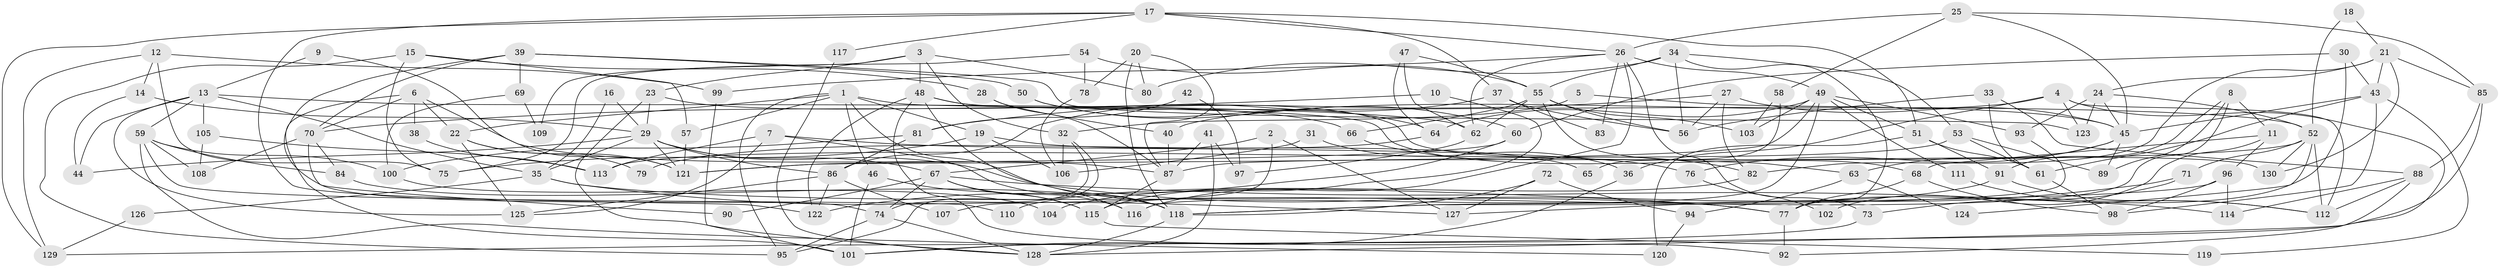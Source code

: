 // coarse degree distribution, {4: 0.13846153846153847, 9: 0.015384615384615385, 3: 0.15384615384615385, 5: 0.13846153846153847, 10: 0.03076923076923077, 6: 0.26153846153846155, 7: 0.09230769230769231, 8: 0.13846153846153847, 2: 0.03076923076923077}
// Generated by graph-tools (version 1.1) at 2025/37/03/04/25 23:37:04]
// undirected, 130 vertices, 260 edges
graph export_dot {
  node [color=gray90,style=filled];
  1;
  2;
  3;
  4;
  5;
  6;
  7;
  8;
  9;
  10;
  11;
  12;
  13;
  14;
  15;
  16;
  17;
  18;
  19;
  20;
  21;
  22;
  23;
  24;
  25;
  26;
  27;
  28;
  29;
  30;
  31;
  32;
  33;
  34;
  35;
  36;
  37;
  38;
  39;
  40;
  41;
  42;
  43;
  44;
  45;
  46;
  47;
  48;
  49;
  50;
  51;
  52;
  53;
  54;
  55;
  56;
  57;
  58;
  59;
  60;
  61;
  62;
  63;
  64;
  65;
  66;
  67;
  68;
  69;
  70;
  71;
  72;
  73;
  74;
  75;
  76;
  77;
  78;
  79;
  80;
  81;
  82;
  83;
  84;
  85;
  86;
  87;
  88;
  89;
  90;
  91;
  92;
  93;
  94;
  95;
  96;
  97;
  98;
  99;
  100;
  101;
  102;
  103;
  104;
  105;
  106;
  107;
  108;
  109;
  110;
  111;
  112;
  113;
  114;
  115;
  116;
  117;
  118;
  119;
  120;
  121;
  122;
  123;
  124;
  125;
  126;
  127;
  128;
  129;
  130;
  1 -- 22;
  1 -- 95;
  1 -- 19;
  1 -- 46;
  1 -- 57;
  1 -- 68;
  1 -- 118;
  2 -- 67;
  2 -- 127;
  2 -- 107;
  3 -- 23;
  3 -- 48;
  3 -- 32;
  3 -- 80;
  3 -- 109;
  4 -- 123;
  4 -- 112;
  4 -- 36;
  4 -- 40;
  4 -- 128;
  5 -- 32;
  5 -- 45;
  6 -- 70;
  6 -- 22;
  6 -- 38;
  6 -- 87;
  6 -- 101;
  7 -- 118;
  7 -- 125;
  7 -- 76;
  7 -- 113;
  8 -- 11;
  8 -- 115;
  8 -- 89;
  8 -- 91;
  9 -- 13;
  9 -- 121;
  10 -- 70;
  10 -- 115;
  11 -- 68;
  11 -- 96;
  11 -- 102;
  12 -- 99;
  12 -- 129;
  12 -- 14;
  12 -- 75;
  13 -- 62;
  13 -- 44;
  13 -- 35;
  13 -- 59;
  13 -- 105;
  13 -- 125;
  14 -- 29;
  14 -- 44;
  15 -- 57;
  15 -- 28;
  15 -- 75;
  15 -- 95;
  16 -- 35;
  16 -- 29;
  17 -- 122;
  17 -- 51;
  17 -- 26;
  17 -- 37;
  17 -- 117;
  17 -- 129;
  18 -- 21;
  18 -- 52;
  19 -- 75;
  19 -- 65;
  19 -- 106;
  20 -- 78;
  20 -- 87;
  20 -- 80;
  20 -- 118;
  21 -- 85;
  21 -- 43;
  21 -- 24;
  21 -- 82;
  21 -- 130;
  22 -- 121;
  22 -- 125;
  22 -- 79;
  23 -- 128;
  23 -- 29;
  23 -- 66;
  24 -- 93;
  24 -- 45;
  24 -- 52;
  24 -- 123;
  25 -- 26;
  25 -- 45;
  25 -- 58;
  25 -- 85;
  26 -- 116;
  26 -- 49;
  26 -- 62;
  26 -- 73;
  26 -- 83;
  26 -- 99;
  27 -- 82;
  27 -- 45;
  27 -- 56;
  27 -- 81;
  28 -- 40;
  28 -- 87;
  29 -- 77;
  29 -- 35;
  29 -- 44;
  29 -- 67;
  29 -- 86;
  29 -- 121;
  30 -- 60;
  30 -- 43;
  30 -- 77;
  31 -- 36;
  31 -- 106;
  32 -- 74;
  32 -- 95;
  32 -- 106;
  33 -- 88;
  33 -- 61;
  33 -- 56;
  34 -- 56;
  34 -- 80;
  34 -- 53;
  34 -- 55;
  34 -- 77;
  35 -- 77;
  35 -- 126;
  35 -- 127;
  36 -- 101;
  37 -- 56;
  37 -- 83;
  37 -- 86;
  38 -- 113;
  39 -- 70;
  39 -- 74;
  39 -- 50;
  39 -- 69;
  39 -- 123;
  40 -- 87;
  41 -- 87;
  41 -- 128;
  41 -- 97;
  42 -- 97;
  42 -- 81;
  43 -- 61;
  43 -- 98;
  43 -- 45;
  43 -- 119;
  45 -- 63;
  45 -- 76;
  45 -- 89;
  46 -- 115;
  46 -- 101;
  47 -- 55;
  47 -- 62;
  47 -- 64;
  48 -- 52;
  48 -- 122;
  48 -- 92;
  48 -- 116;
  48 -- 130;
  49 -- 116;
  49 -- 51;
  49 -- 64;
  49 -- 93;
  49 -- 103;
  49 -- 111;
  49 -- 121;
  50 -- 64;
  50 -- 60;
  51 -- 91;
  51 -- 61;
  51 -- 120;
  52 -- 130;
  52 -- 71;
  52 -- 87;
  52 -- 112;
  52 -- 124;
  53 -- 89;
  53 -- 61;
  53 -- 113;
  54 -- 75;
  54 -- 55;
  54 -- 78;
  55 -- 56;
  55 -- 62;
  55 -- 63;
  55 -- 66;
  55 -- 103;
  57 -- 121;
  58 -- 103;
  58 -- 65;
  59 -- 120;
  59 -- 84;
  59 -- 100;
  59 -- 108;
  59 -- 110;
  60 -- 121;
  60 -- 122;
  61 -- 98;
  62 -- 97;
  63 -- 94;
  63 -- 124;
  64 -- 79;
  66 -- 82;
  67 -- 74;
  67 -- 90;
  67 -- 114;
  67 -- 115;
  67 -- 116;
  68 -- 77;
  68 -- 98;
  69 -- 100;
  69 -- 109;
  70 -- 84;
  70 -- 108;
  70 -- 90;
  71 -- 73;
  71 -- 127;
  72 -- 127;
  72 -- 118;
  72 -- 94;
  73 -- 101;
  74 -- 128;
  74 -- 95;
  76 -- 102;
  77 -- 92;
  78 -- 106;
  81 -- 86;
  81 -- 100;
  82 -- 110;
  84 -- 118;
  85 -- 88;
  85 -- 129;
  86 -- 107;
  86 -- 122;
  86 -- 125;
  87 -- 115;
  88 -- 114;
  88 -- 92;
  88 -- 112;
  91 -- 112;
  91 -- 104;
  93 -- 118;
  94 -- 120;
  96 -- 118;
  96 -- 98;
  96 -- 114;
  99 -- 101;
  100 -- 104;
  105 -- 113;
  105 -- 108;
  111 -- 112;
  115 -- 119;
  117 -- 128;
  118 -- 128;
  126 -- 129;
}
